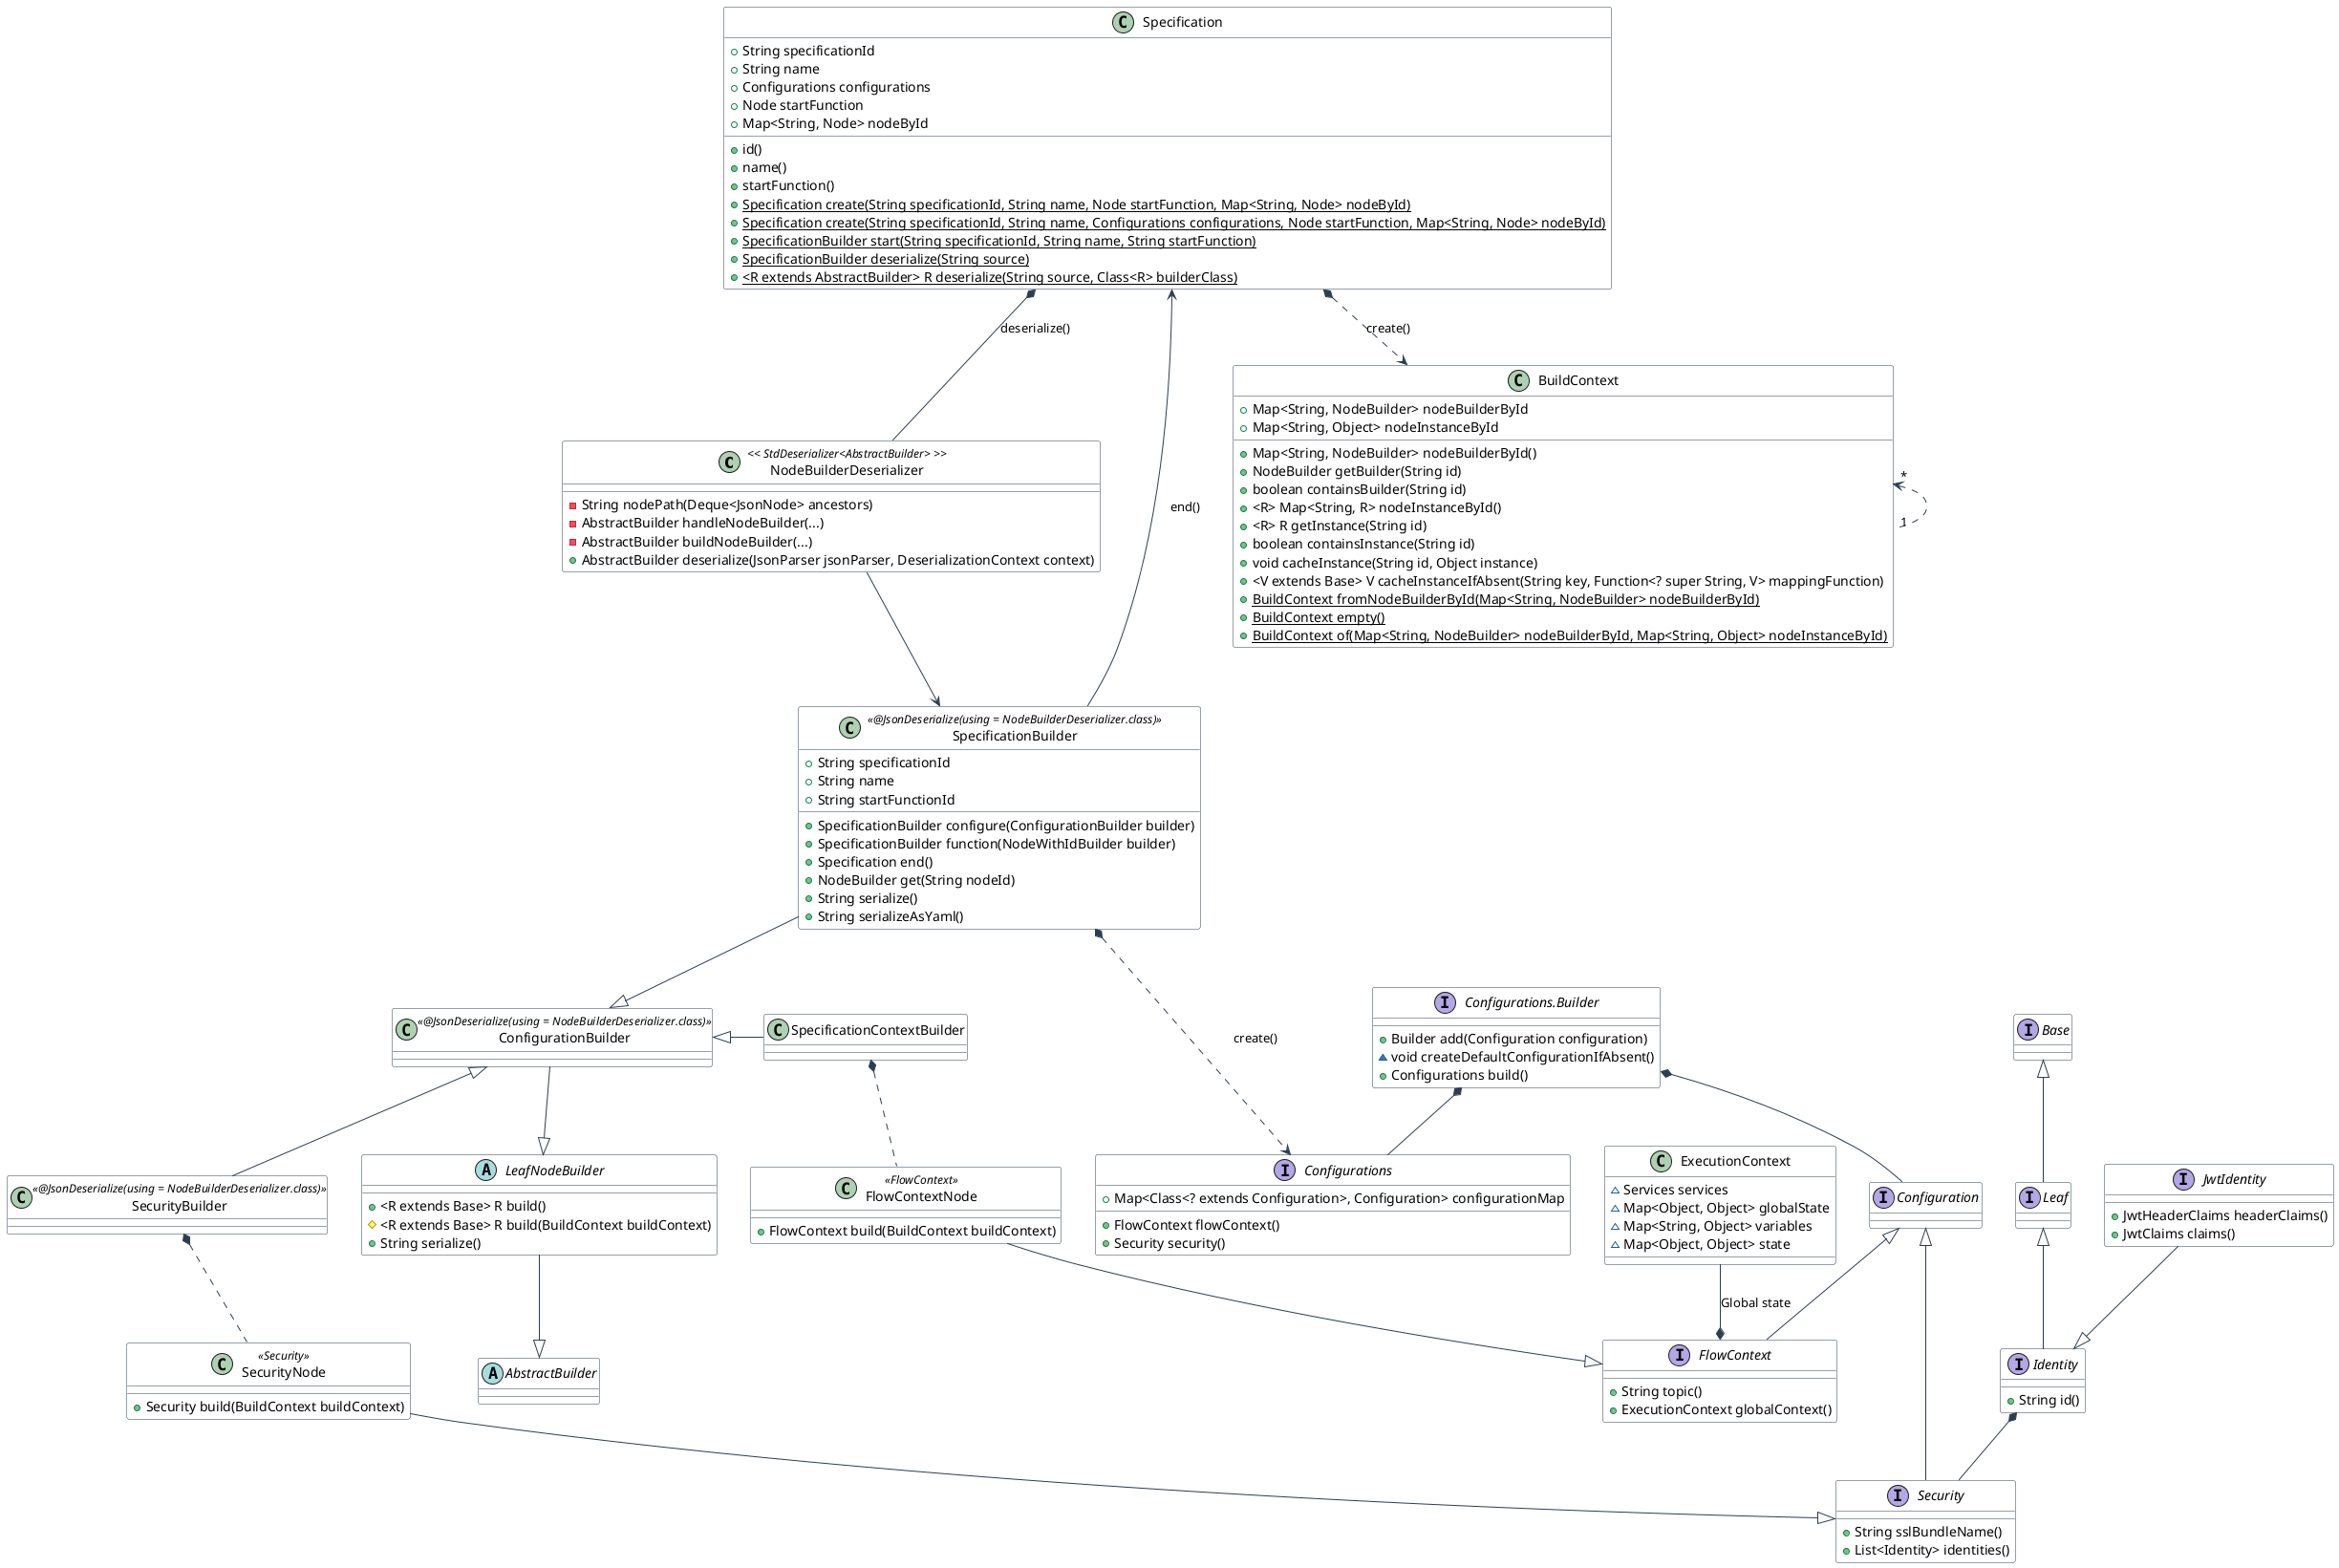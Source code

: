 @startuml

skinparam class {
    BackgroundColor white
    ArrowColor #2C3E50
    BorderColor #2C3E50
}
skinparam interface {
    BackgroundColor #E8F8F5
    BorderColor #27AE60
}

class NodeBuilderDeserializer << StdDeserializer<AbstractBuilder> >> {
    - String nodePath(Deque<JsonNode> ancestors)
    - AbstractBuilder handleNodeBuilder(...)
    - AbstractBuilder buildNodeBuilder(...)
    + AbstractBuilder deserialize(JsonParser jsonParser, DeserializationContext context)
}

abstract class AbstractBuilder
abstract class LeafNodeBuilder {
    + <R extends Base> R build()
    # <R extends Base> R build(BuildContext buildContext)
    + String serialize()
}

class SpecificationBuilder <<@JsonDeserialize(using = NodeBuilderDeserializer.class)>> {
    + String specificationId
    + String name
    + String startFunctionId
    + SpecificationBuilder configure(ConfigurationBuilder builder)
    + SpecificationBuilder function(NodeWithIdBuilder builder)
    + Specification end()
    + NodeBuilder get(String nodeId)
    + String serialize()
    + String serializeAsYaml()
}

class ConfigurationBuilder <<@JsonDeserialize(using = NodeBuilderDeserializer.class)>>
class SecurityBuilder <<@JsonDeserialize(using = NodeBuilderDeserializer.class)>>
class SpecificationContextBuilder

class BuildContext {
    + Map<String, NodeBuilder> nodeBuilderById
    + Map<String, Object> nodeInstanceById
    + Map<String, NodeBuilder> nodeBuilderById()
    + NodeBuilder getBuilder(String id)
    + boolean containsBuilder(String id)
    + <R> Map<String, R> nodeInstanceById()
    + <R> R getInstance(String id)
    + boolean containsInstance(String id)
    + void cacheInstance(String id, Object instance)
    + <V extends Base> V cacheInstanceIfAbsent(String key, Function<? super String, V> mappingFunction)
    + {static} BuildContext fromNodeBuilderById(Map<String, NodeBuilder> nodeBuilderById)
    + {static} BuildContext empty()
    + {static} BuildContext of(Map<String, NodeBuilder> nodeBuilderById, Map<String, Object> nodeInstanceById)
}

class Specification {
    + String specificationId
    + String name
    + Configurations configurations
    + Node startFunction
    + Map<String, Node> nodeById
    + id()
    + name()
    + startFunction()
    + {static} Specification create(String specificationId, String name, Node startFunction, Map<String, Node> nodeById)
    + {static} Specification create(String specificationId, String name, Configurations configurations, Node startFunction, Map<String, Node> nodeById)
    + {static} SpecificationBuilder start(String specificationId, String name, String startFunction)
    + {static} SpecificationBuilder deserialize(String source)
    + {static} <R extends AbstractBuilder> R deserialize(String source, Class<R> builderClass)
}

class FlowContextNode <<FlowContext>> {
    + FlowContext build(BuildContext buildContext)
}

class SecurityNode <<Security>> {
    + Security build(BuildContext buildContext)
}

interface Configuration
interface Configurations {
    + Map<Class<? extends Configuration>, Configuration> configurationMap
    + FlowContext flowContext()
    + Security security()
}

interface "Configurations.Builder" as ConfigurationsBuilder {
    + Builder add(Configuration configuration)
    ~ void createDefaultConfigurationIfAbsent()
    + Configurations build()
}

interface FlowContext extends Configuration {
    + String topic()
    + ExecutionContext globalContext()
}

interface Security {
    + String sslBundleName()
    + List<Identity> identities()
}

interface Base
interface Leaf
interface Identity {
    + String id()
}

interface JwtIdentity {
    + JwtHeaderClaims headerClaims()
    + JwtClaims claims()
}

class ExecutionContext {
    ~ Services services
    ~ Map<Object, Object> globalState
    ~ Map<String, Object> variables
    ~ Map<Object, Object> state
}

NodeBuilderDeserializer --> SpecificationBuilder
Specification *-- NodeBuilderDeserializer : deserialize()
LeafNodeBuilder --|> AbstractBuilder
ConfigurationBuilder --|> LeafNodeBuilder
SecurityBuilder -up-|> ConfigurationBuilder
SpecificationContextBuilder -right-|> ConfigurationBuilder
SpecificationBuilder --|> ConfigurationBuilder
SpecificationBuilder -up-> Specification : end()

BuildContext "*" <.. "1" BuildContext
Specification *..> BuildContext : create()
SpecificationBuilder *..> Configurations : create()
ConfigurationsBuilder *-- Configurations
ConfigurationsBuilder *-- Configuration

FlowContextNode --|> FlowContext
SpecificationContextBuilder *.. FlowContextNode
SecurityNode --|> Security
SecurityBuilder *.. SecurityNode
ExecutionContext --* FlowContext : "Global state"
Base <|-- Leaf
Leaf <|-- Identity
Identity *-- Security
JwtIdentity --|> Identity
Configuration <|-- Security

@enduml